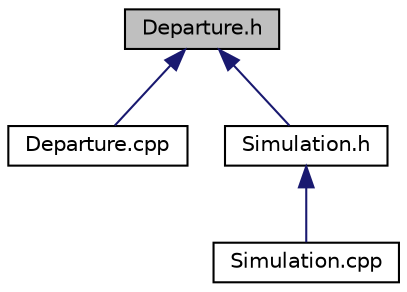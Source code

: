 digraph "Departure.h"
{
 // LATEX_PDF_SIZE
  edge [fontname="Helvetica",fontsize="10",labelfontname="Helvetica",labelfontsize="10"];
  node [fontname="Helvetica",fontsize="10",shape=record];
  Node1 [label="Departure.h",height=0.2,width=0.4,color="black", fillcolor="grey75", style="filled", fontcolor="black",tooltip="Classe Departure."];
  Node1 -> Node2 [dir="back",color="midnightblue",fontsize="10",style="solid",fontname="Helvetica"];
  Node2 [label="Departure.cpp",height=0.2,width=0.4,color="black", fillcolor="white", style="filled",URL="$_departure_8cpp.html",tooltip="Classe Departure."];
  Node1 -> Node3 [dir="back",color="midnightblue",fontsize="10",style="solid",fontname="Helvetica"];
  Node3 [label="Simulation.h",height=0.2,width=0.4,color="black", fillcolor="white", style="filled",URL="$_simulation_8h.html",tooltip="Classe Simulation."];
  Node3 -> Node4 [dir="back",color="midnightblue",fontsize="10",style="solid",fontname="Helvetica"];
  Node4 [label="Simulation.cpp",height=0.2,width=0.4,color="black", fillcolor="white", style="filled",URL="$_simulation_8cpp.html",tooltip="Classe Simulation."];
}
